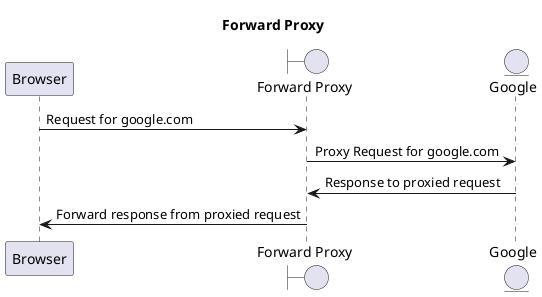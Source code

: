 @startuml

title Forward Proxy

skinparam backgroundcolor transparent

participant Browser
boundary ForwardProxy as "Forward Proxy"
entity Google

Browser -> ForwardProxy : Request for google.com
ForwardProxy -> Google : Proxy Request for google.com
Google -> ForwardProxy : Response to proxied request
ForwardProxy -> Browser  : Forward response from proxied request

@enduml
